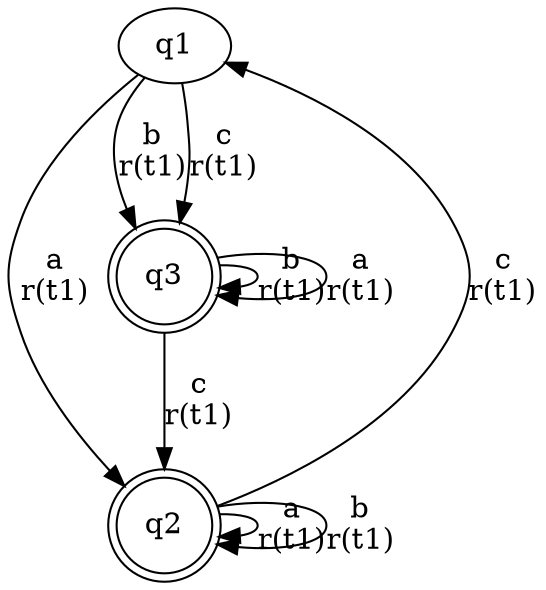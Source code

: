 digraph "tests_1/test10/solution300/solution" {
	q1[label=q1]
	q2[label=q2 shape=doublecircle]
	q3[label=q3 shape=doublecircle]
	q1 -> q2[label="a\nr(t1)\n"]
	q2 -> q2[label="a\nr(t1)\n"]
	q2 -> q1[label="c\nr(t1)\n"]
	q2 -> q2[label="b\nr(t1)\n"]
	q1 -> q3[label="b\nr(t1)\n"]
	q3 -> q3[label="b\nr(t1)\n"]
	q3 -> q2[label="c\nr(t1)\n"]
	q3 -> q3[label="a\nr(t1)\n"]
	q1 -> q3[label="c\nr(t1)\n"]
}
